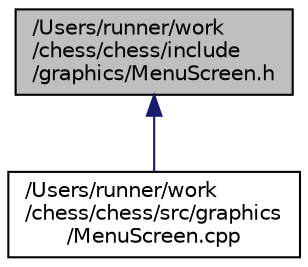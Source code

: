 digraph "/Users/runner/work/chess/chess/include/graphics/MenuScreen.h"
{
 // LATEX_PDF_SIZE
  bgcolor="transparent";
  edge [fontname="Helvetica",fontsize="10",labelfontname="Helvetica",labelfontsize="10"];
  node [fontname="Helvetica",fontsize="10",shape=record];
  Node1 [label="/Users/runner/work\l/chess/chess/include\l/graphics/MenuScreen.h",height=0.2,width=0.4,color="black", fillcolor="grey75", style="filled", fontcolor="black",tooltip=" "];
  Node1 -> Node2 [dir="back",color="midnightblue",fontsize="10",style="solid",fontname="Helvetica"];
  Node2 [label="/Users/runner/work\l/chess/chess/src/graphics\l/MenuScreen.cpp",height=0.2,width=0.4,color="black",URL="$d1/de1/MenuScreen_8cpp.html",tooltip=" "];
}
